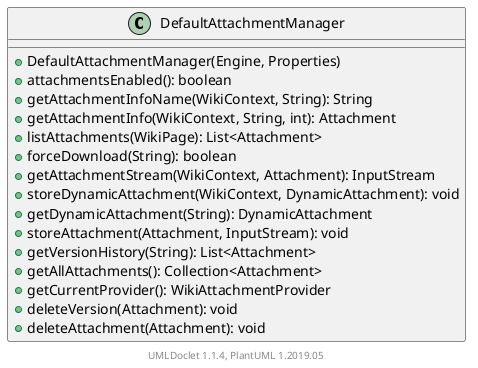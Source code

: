 @startuml

    class DefaultAttachmentManager [[DefaultAttachmentManager.html]] {
        +DefaultAttachmentManager(Engine, Properties)
        +attachmentsEnabled(): boolean
        +getAttachmentInfoName(WikiContext, String): String
        +getAttachmentInfo(WikiContext, String, int): Attachment
        +listAttachments(WikiPage): List<Attachment>
        +forceDownload(String): boolean
        +getAttachmentStream(WikiContext, Attachment): InputStream
        +storeDynamicAttachment(WikiContext, DynamicAttachment): void
        +getDynamicAttachment(String): DynamicAttachment
        +storeAttachment(Attachment, InputStream): void
        +getVersionHistory(String): List<Attachment>
        +getAllAttachments(): Collection<Attachment>
        +getCurrentProvider(): WikiAttachmentProvider
        +deleteVersion(Attachment): void
        +deleteAttachment(Attachment): void
    }


    center footer UMLDoclet 1.1.4, PlantUML 1.2019.05
@enduml
